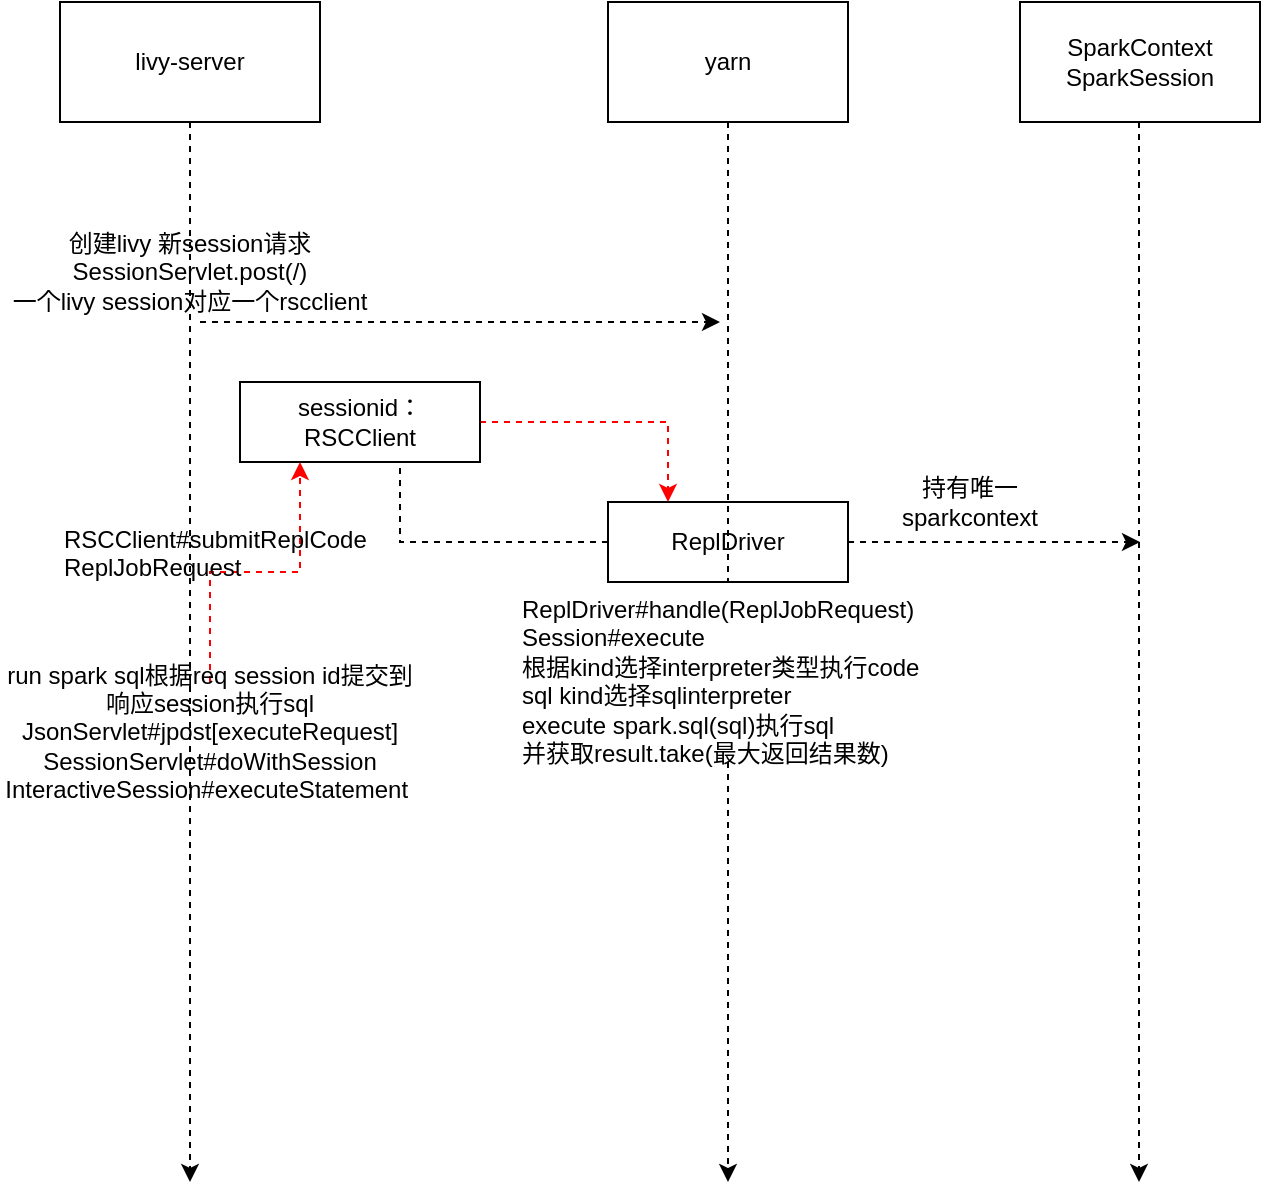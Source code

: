 <mxfile version="14.7.0" type="github">
  <diagram id="twri2CAGCcx9iSkDeN8W" name="Page-1">
    <mxGraphModel dx="1298" dy="774" grid="1" gridSize="10" guides="1" tooltips="1" connect="1" arrows="1" fold="1" page="1" pageScale="1" pageWidth="827" pageHeight="1169" math="0" shadow="0">
      <root>
        <mxCell id="0" />
        <mxCell id="1" parent="0" />
        <mxCell id="ujEL6muEBZcrQy2mOvy8-2" style="edgeStyle=orthogonalEdgeStyle;orthogonalLoop=1;jettySize=auto;html=1;rounded=0;dashed=1;" edge="1" parent="1" source="ujEL6muEBZcrQy2mOvy8-1">
          <mxGeometry relative="1" as="geometry">
            <mxPoint x="145" y="740" as="targetPoint" />
            <Array as="points">
              <mxPoint x="145" y="740" />
            </Array>
          </mxGeometry>
        </mxCell>
        <mxCell id="ujEL6muEBZcrQy2mOvy8-1" value="livy-server" style="rounded=0;whiteSpace=wrap;html=1;" vertex="1" parent="1">
          <mxGeometry x="80" y="150" width="130" height="60" as="geometry" />
        </mxCell>
        <mxCell id="ujEL6muEBZcrQy2mOvy8-4" style="edgeStyle=orthogonalEdgeStyle;orthogonalLoop=1;jettySize=auto;html=1;rounded=0;dashed=1;startArrow=none;" edge="1" parent="1" source="ujEL6muEBZcrQy2mOvy8-25">
          <mxGeometry relative="1" as="geometry">
            <mxPoint x="414" y="740" as="targetPoint" />
          </mxGeometry>
        </mxCell>
        <mxCell id="ujEL6muEBZcrQy2mOvy8-5" value="yarn" style="rounded=0;whiteSpace=wrap;html=1;" vertex="1" parent="1">
          <mxGeometry x="354" y="150" width="120" height="60" as="geometry" />
        </mxCell>
        <mxCell id="ujEL6muEBZcrQy2mOvy8-8" value="创建livy 新session请求&lt;br&gt;SessionServlet.post(/) &lt;br&gt;一个livy session对应一个rscclient" style="text;html=1;strokeColor=none;fillColor=none;align=center;verticalAlign=middle;whiteSpace=wrap;rounded=0;" vertex="1" parent="1">
          <mxGeometry x="50" y="260" width="190" height="50" as="geometry" />
        </mxCell>
        <mxCell id="ujEL6muEBZcrQy2mOvy8-9" value="" style="endArrow=classic;html=1;dashed=1;" edge="1" parent="1">
          <mxGeometry width="50" height="50" relative="1" as="geometry">
            <mxPoint x="150" y="310" as="sourcePoint" />
            <mxPoint x="410" y="310" as="targetPoint" />
          </mxGeometry>
        </mxCell>
        <mxCell id="ujEL6muEBZcrQy2mOvy8-16" style="edgeStyle=orthogonalEdgeStyle;rounded=0;orthogonalLoop=1;jettySize=auto;html=1;exitX=0;exitY=0.5;exitDx=0;exitDy=0;entryX=0.5;entryY=1;entryDx=0;entryDy=0;dashed=1;" edge="1" parent="1" source="ujEL6muEBZcrQy2mOvy8-13" target="ujEL6muEBZcrQy2mOvy8-14">
          <mxGeometry relative="1" as="geometry">
            <Array as="points">
              <mxPoint x="250" y="420" />
              <mxPoint x="250" y="360" />
            </Array>
          </mxGeometry>
        </mxCell>
        <mxCell id="ujEL6muEBZcrQy2mOvy8-20" style="edgeStyle=orthogonalEdgeStyle;rounded=0;orthogonalLoop=1;jettySize=auto;html=1;dashed=1;" edge="1" parent="1" source="ujEL6muEBZcrQy2mOvy8-13">
          <mxGeometry relative="1" as="geometry">
            <mxPoint x="620" y="420" as="targetPoint" />
          </mxGeometry>
        </mxCell>
        <mxCell id="ujEL6muEBZcrQy2mOvy8-13" value="ReplDriver" style="rounded=0;whiteSpace=wrap;html=1;strokeColor=#000000;" vertex="1" parent="1">
          <mxGeometry x="354" y="400" width="120" height="40" as="geometry" />
        </mxCell>
        <mxCell id="ujEL6muEBZcrQy2mOvy8-19" style="edgeStyle=orthogonalEdgeStyle;rounded=0;orthogonalLoop=1;jettySize=auto;html=1;entryX=0.25;entryY=0;entryDx=0;entryDy=0;dashed=1;strokeColor=#FF0000;" edge="1" parent="1" source="ujEL6muEBZcrQy2mOvy8-14" target="ujEL6muEBZcrQy2mOvy8-13">
          <mxGeometry relative="1" as="geometry" />
        </mxCell>
        <mxCell id="ujEL6muEBZcrQy2mOvy8-14" value="sessionid：RSCClient" style="rounded=0;whiteSpace=wrap;html=1;strokeColor=#000000;" vertex="1" parent="1">
          <mxGeometry x="170" y="340" width="120" height="40" as="geometry" />
        </mxCell>
        <mxCell id="ujEL6muEBZcrQy2mOvy8-17" value="SparkContext&lt;br&gt;SparkSession" style="rounded=0;whiteSpace=wrap;html=1;strokeColor=#000000;" vertex="1" parent="1">
          <mxGeometry x="560" y="150" width="120" height="60" as="geometry" />
        </mxCell>
        <mxCell id="ujEL6muEBZcrQy2mOvy8-18" style="edgeStyle=orthogonalEdgeStyle;orthogonalLoop=1;jettySize=auto;html=1;rounded=0;dashed=1;" edge="1" parent="1">
          <mxGeometry relative="1" as="geometry">
            <mxPoint x="619.5" y="740" as="targetPoint" />
            <mxPoint x="619.5" y="210" as="sourcePoint" />
          </mxGeometry>
        </mxCell>
        <mxCell id="ujEL6muEBZcrQy2mOvy8-21" value="持有唯一sparkcontext" style="text;html=1;strokeColor=none;fillColor=none;align=center;verticalAlign=middle;whiteSpace=wrap;rounded=0;" vertex="1" parent="1">
          <mxGeometry x="500" y="390" width="70" height="20" as="geometry" />
        </mxCell>
        <mxCell id="ujEL6muEBZcrQy2mOvy8-23" style="edgeStyle=orthogonalEdgeStyle;rounded=0;orthogonalLoop=1;jettySize=auto;html=1;entryX=0.25;entryY=1;entryDx=0;entryDy=0;dashed=1;strokeColor=#FF0000;" edge="1" parent="1" source="ujEL6muEBZcrQy2mOvy8-22" target="ujEL6muEBZcrQy2mOvy8-14">
          <mxGeometry relative="1" as="geometry" />
        </mxCell>
        <mxCell id="ujEL6muEBZcrQy2mOvy8-22" value="run spark sql根据req session id提交到响应session执行sql&lt;br&gt;JsonServlet#jpost[executeRequest]&lt;br&gt;SessionServlet#doWithSession&lt;br&gt;InteractiveSession#executeStatement&amp;nbsp;" style="text;html=1;strokeColor=none;fillColor=none;align=center;verticalAlign=middle;whiteSpace=wrap;rounded=0;" vertex="1" parent="1">
          <mxGeometry x="60" y="490" width="190" height="50" as="geometry" />
        </mxCell>
        <UserObject label="RSCClient#submitReplCode&lt;br&gt;ReplJobRequest" link="org.apache.livy.rsc.RSCClient#submitReplCode" id="ujEL6muEBZcrQy2mOvy8-24">
          <mxCell style="text;whiteSpace=wrap;html=1;" vertex="1" parent="1">
            <mxGeometry x="80" y="405" width="150" height="30" as="geometry" />
          </mxCell>
        </UserObject>
        <UserObject label="ReplDriver#handle(ReplJobRequest)&lt;br&gt;Session#execute&lt;br&gt;根据kind选择interpreter类型执行code&lt;br&gt;sql kind选择sqlinterpreter&amp;nbsp;&lt;br&gt;execute spark.sql(sql)执行sql&lt;br&gt;并获取result.take(最大返回结果数)" link="org.apache.livy.repl.ReplDriver#handle" id="ujEL6muEBZcrQy2mOvy8-25">
          <mxCell style="text;whiteSpace=wrap;html=1;" vertex="1" parent="1">
            <mxGeometry x="308.5" y="440" width="211" height="90" as="geometry" />
          </mxCell>
        </UserObject>
        <mxCell id="ujEL6muEBZcrQy2mOvy8-27" value="" style="edgeStyle=orthogonalEdgeStyle;orthogonalLoop=1;jettySize=auto;html=1;rounded=0;dashed=1;endArrow=none;" edge="1" parent="1" source="ujEL6muEBZcrQy2mOvy8-5" target="ujEL6muEBZcrQy2mOvy8-25">
          <mxGeometry relative="1" as="geometry">
            <mxPoint x="414" y="740" as="targetPoint" />
            <mxPoint x="414" y="210" as="sourcePoint" />
          </mxGeometry>
        </mxCell>
      </root>
    </mxGraphModel>
  </diagram>
</mxfile>
